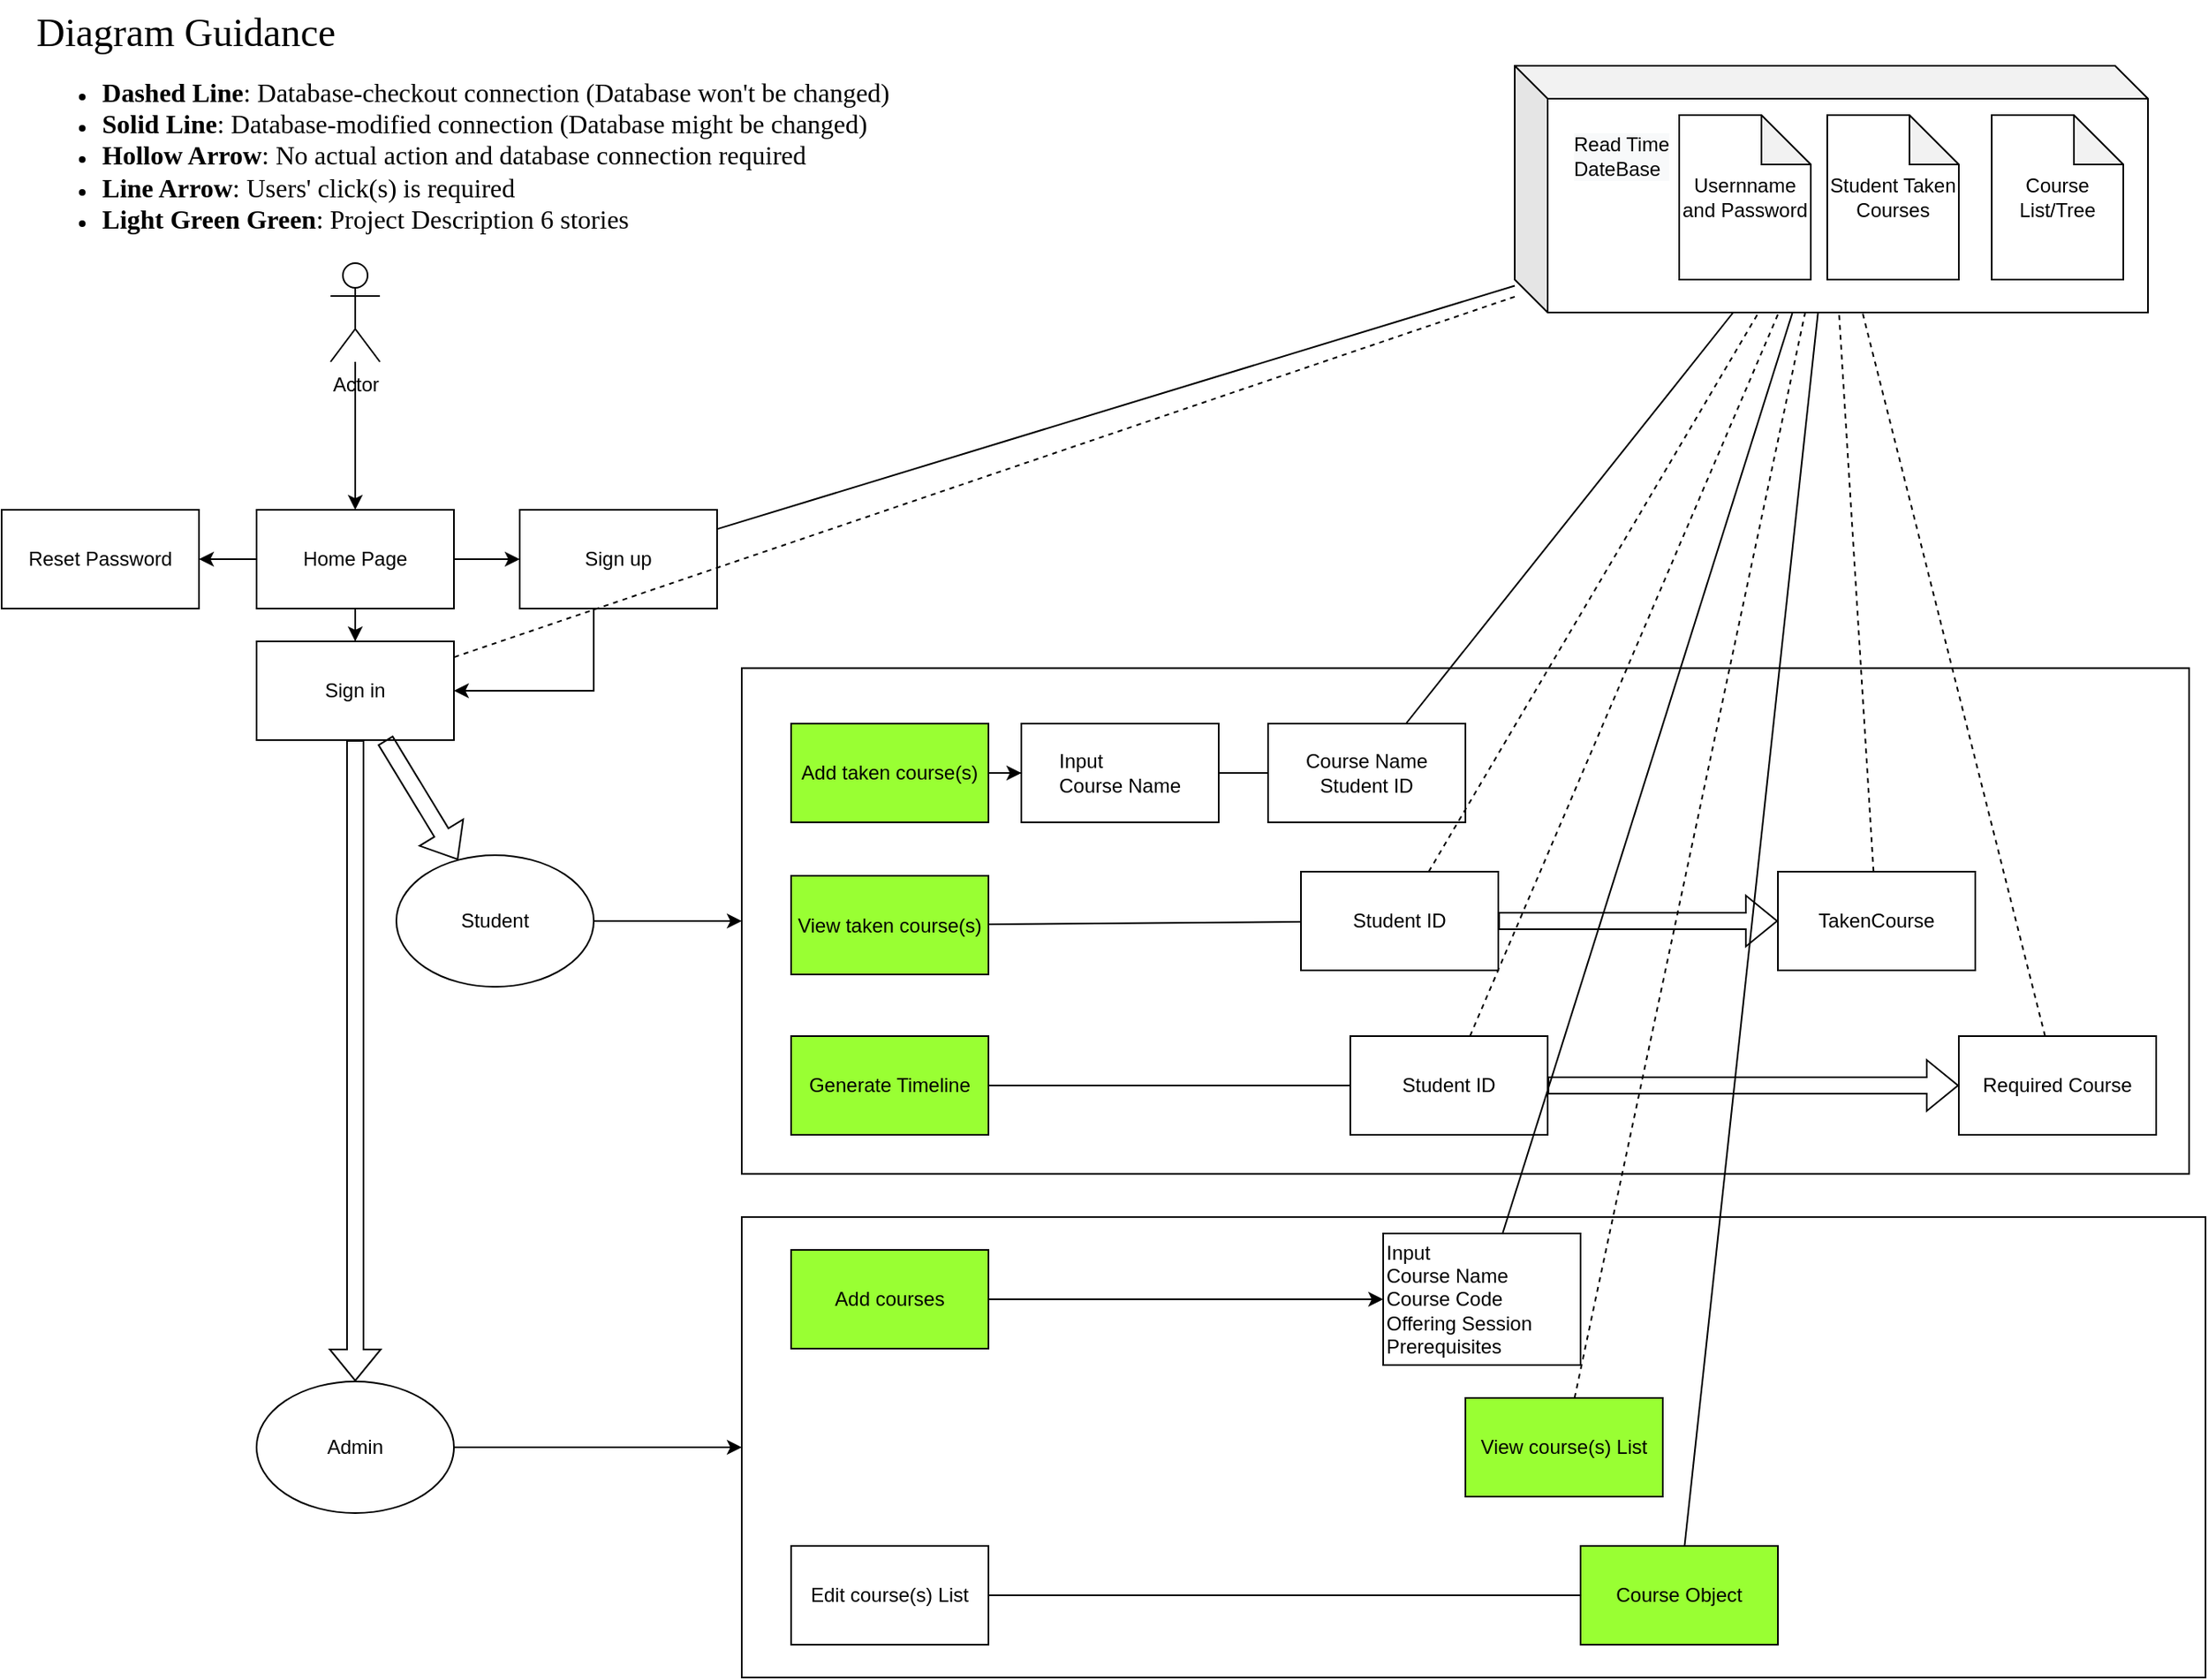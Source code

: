<mxfile version="20.5.3" type="device"><diagram id="sCv5cU3ZKi7b_9y-Nmot" name="Page-1"><mxGraphModel dx="2039" dy="1750" grid="1" gridSize="10" guides="1" tooltips="1" connect="1" arrows="1" fold="1" page="1" pageScale="1" pageWidth="850" pageHeight="1100" math="0" shadow="0"><root><mxCell id="0"/><mxCell id="1" parent="0"/><mxCell id="sTWa7W-FKjZrhdjODgbA-13" style="edgeStyle=orthogonalEdgeStyle;rounded=0;orthogonalLoop=1;jettySize=auto;html=1;entryX=0.5;entryY=0;entryDx=0;entryDy=0;" parent="1" source="sTWa7W-FKjZrhdjODgbA-7" target="sTWa7W-FKjZrhdjODgbA-12" edge="1"><mxGeometry relative="1" as="geometry"/></mxCell><mxCell id="sTWa7W-FKjZrhdjODgbA-7" value="Actor" style="shape=umlActor;verticalLabelPosition=bottom;verticalAlign=top;html=1;outlineConnect=0;" parent="1" vertex="1"><mxGeometry x="310" y="10" width="30" height="60" as="geometry"/></mxCell><mxCell id="sTWa7W-FKjZrhdjODgbA-18" style="edgeStyle=orthogonalEdgeStyle;rounded=0;orthogonalLoop=1;jettySize=auto;html=1;" parent="1" source="sTWa7W-FKjZrhdjODgbA-12" target="sTWa7W-FKjZrhdjODgbA-17" edge="1"><mxGeometry relative="1" as="geometry"/></mxCell><mxCell id="sTWa7W-FKjZrhdjODgbA-55" style="edgeStyle=orthogonalEdgeStyle;rounded=0;orthogonalLoop=1;jettySize=auto;html=1;" parent="1" source="sTWa7W-FKjZrhdjODgbA-12" target="sTWa7W-FKjZrhdjODgbA-19" edge="1"><mxGeometry relative="1" as="geometry"/></mxCell><mxCell id="sTWa7W-FKjZrhdjODgbA-77" style="edgeStyle=orthogonalEdgeStyle;rounded=0;orthogonalLoop=1;jettySize=auto;html=1;fontSize=12;" parent="1" source="sTWa7W-FKjZrhdjODgbA-12" target="sTWa7W-FKjZrhdjODgbA-76" edge="1"><mxGeometry relative="1" as="geometry"/></mxCell><mxCell id="sTWa7W-FKjZrhdjODgbA-12" value="Home Page" style="rounded=0;whiteSpace=wrap;html=1;" parent="1" vertex="1"><mxGeometry x="265" y="160" width="120" height="60" as="geometry"/></mxCell><mxCell id="sTWa7W-FKjZrhdjODgbA-50" style="edgeStyle=orthogonalEdgeStyle;rounded=0;orthogonalLoop=1;jettySize=auto;html=1;" parent="1" source="sTWa7W-FKjZrhdjODgbA-19" target="sTWa7W-FKjZrhdjODgbA-17" edge="1"><mxGeometry relative="1" as="geometry"><Array as="points"><mxPoint x="470" y="270"/></Array></mxGeometry></mxCell><mxCell id="sTWa7W-FKjZrhdjODgbA-17" value="Sign in" style="rounded=0;whiteSpace=wrap;html=1;" parent="1" vertex="1"><mxGeometry x="265" y="240" width="120" height="60" as="geometry"/></mxCell><mxCell id="sTWa7W-FKjZrhdjODgbA-19" value="Sign up" style="rounded=0;whiteSpace=wrap;html=1;" parent="1" vertex="1"><mxGeometry x="425" y="160" width="120" height="60" as="geometry"/></mxCell><mxCell id="sTWa7W-FKjZrhdjODgbA-34" style="edgeStyle=orthogonalEdgeStyle;rounded=0;orthogonalLoop=1;jettySize=auto;html=1;" parent="1" source="sTWa7W-FKjZrhdjODgbA-37" target="sTWa7W-FKjZrhdjODgbA-33" edge="1"><mxGeometry relative="1" as="geometry"><mxPoint x="470" y="410" as="sourcePoint"/></mxGeometry></mxCell><mxCell id="sTWa7W-FKjZrhdjODgbA-30" value="&lt;div style=&quot;text-align: justify;&quot;&gt;&lt;br&gt;&lt;/div&gt;" style="shape=cube;whiteSpace=wrap;html=1;boundedLbl=1;backgroundOutline=1;darkOpacity=0.05;darkOpacity2=0.1;" parent="1" vertex="1"><mxGeometry x="1030" y="-110" width="385" height="150" as="geometry"/></mxCell><mxCell id="sTWa7W-FKjZrhdjODgbA-33" value="" style="rounded=0;whiteSpace=wrap;html=1;" parent="1" vertex="1"><mxGeometry x="560" y="256.25" width="880" height="307.5" as="geometry"/></mxCell><mxCell id="sTWa7W-FKjZrhdjODgbA-37" value="Student" style="ellipse;whiteSpace=wrap;html=1;" parent="1" vertex="1"><mxGeometry x="350" y="370" width="120" height="80" as="geometry"/></mxCell><mxCell id="sTWa7W-FKjZrhdjODgbA-40" style="edgeStyle=orthogonalEdgeStyle;rounded=0;orthogonalLoop=1;jettySize=auto;html=1;" parent="1" source="sTWa7W-FKjZrhdjODgbA-38" target="sTWa7W-FKjZrhdjODgbA-41" edge="1"><mxGeometry relative="1" as="geometry"><mxPoint x="530" y="660" as="targetPoint"/></mxGeometry></mxCell><mxCell id="sTWa7W-FKjZrhdjODgbA-38" value="Admin&lt;br&gt;" style="ellipse;whiteSpace=wrap;html=1;" parent="1" vertex="1"><mxGeometry x="265" y="690" width="120" height="80" as="geometry"/></mxCell><mxCell id="sTWa7W-FKjZrhdjODgbA-41" value="" style="rounded=0;whiteSpace=wrap;html=1;" parent="1" vertex="1"><mxGeometry x="560" y="590" width="890" height="280" as="geometry"/></mxCell><mxCell id="sTWa7W-FKjZrhdjODgbA-64" style="edgeStyle=orthogonalEdgeStyle;rounded=0;orthogonalLoop=1;jettySize=auto;html=1;fontSize=12;" parent="1" source="sTWa7W-FKjZrhdjODgbA-48" target="sTWa7W-FKjZrhdjODgbA-63" edge="1"><mxGeometry relative="1" as="geometry"/></mxCell><mxCell id="sTWa7W-FKjZrhdjODgbA-48" value="Add taken course(s)" style="rounded=0;whiteSpace=wrap;html=1;fillColor=#99FF33;" parent="1" vertex="1"><mxGeometry x="590" y="290" width="120" height="60" as="geometry"/></mxCell><mxCell id="sTWa7W-FKjZrhdjODgbA-52" value="" style="endArrow=none;dashed=1;html=1;rounded=0;" parent="1" source="sTWa7W-FKjZrhdjODgbA-30" target="sTWa7W-FKjZrhdjODgbA-17" edge="1"><mxGeometry width="50" height="50" relative="1" as="geometry"><mxPoint x="-30" y="310" as="sourcePoint"/><mxPoint x="20" y="260" as="targetPoint"/></mxGeometry></mxCell><mxCell id="sTWa7W-FKjZrhdjODgbA-57" value="View taken course(s)" style="rounded=0;whiteSpace=wrap;html=1;fillColor=#99FF33;" parent="1" vertex="1"><mxGeometry x="590" y="382.5" width="120" height="60" as="geometry"/></mxCell><mxCell id="sTWa7W-FKjZrhdjODgbA-60" value="Generate Timeline" style="rounded=0;whiteSpace=wrap;html=1;fillColor=#99FF33;" parent="1" vertex="1"><mxGeometry x="590" y="480" width="120" height="60" as="geometry"/></mxCell><mxCell id="sTWa7W-FKjZrhdjODgbA-114" style="edgeStyle=orthogonalEdgeStyle;rounded=0;orthogonalLoop=1;jettySize=auto;html=1;fontSize=12;" parent="1" source="sTWa7W-FKjZrhdjODgbA-61" target="sTWa7W-FKjZrhdjODgbA-113" edge="1"><mxGeometry relative="1" as="geometry"/></mxCell><mxCell id="sTWa7W-FKjZrhdjODgbA-61" value="Add courses" style="rounded=0;whiteSpace=wrap;html=1;fillColor=#99FF33;" parent="1" vertex="1"><mxGeometry x="590" y="610" width="120" height="60" as="geometry"/></mxCell><mxCell id="sTWa7W-FKjZrhdjODgbA-63" value="&lt;div style=&quot;text-align: justify;&quot;&gt;&lt;span style=&quot;background-color: initial;&quot;&gt;Input&lt;/span&gt;&lt;/div&gt;&lt;div style=&quot;text-align: justify;&quot;&gt;&lt;span style=&quot;background-color: initial;&quot;&gt;Course Name&lt;/span&gt;&lt;/div&gt;" style="rounded=0;whiteSpace=wrap;html=1;" parent="1" vertex="1"><mxGeometry x="730" y="290" width="120" height="60" as="geometry"/></mxCell><mxCell id="sTWa7W-FKjZrhdjODgbA-76" value="Reset Password" style="rounded=0;whiteSpace=wrap;html=1;fontSize=12;" parent="1" vertex="1"><mxGeometry x="110" y="160" width="120" height="60" as="geometry"/></mxCell><mxCell id="sTWa7W-FKjZrhdjODgbA-80" value="Course Name&lt;br&gt;Student ID" style="rounded=0;whiteSpace=wrap;html=1;" parent="1" vertex="1"><mxGeometry x="880" y="290" width="120" height="60" as="geometry"/></mxCell><mxCell id="sTWa7W-FKjZrhdjODgbA-86" value="" style="endArrow=none;html=1;rounded=0;fontSize=12;" parent="1" source="sTWa7W-FKjZrhdjODgbA-19" target="sTWa7W-FKjZrhdjODgbA-30" edge="1"><mxGeometry width="50" height="50" relative="1" as="geometry"><mxPoint x="720" y="120" as="sourcePoint"/><mxPoint x="770" y="70" as="targetPoint"/></mxGeometry></mxCell><mxCell id="sTWa7W-FKjZrhdjODgbA-87" value="" style="endArrow=none;html=1;rounded=0;fontSize=12;" parent="1" source="sTWa7W-FKjZrhdjODgbA-63" target="sTWa7W-FKjZrhdjODgbA-80" edge="1"><mxGeometry width="50" height="50" relative="1" as="geometry"><mxPoint x="1180" y="460" as="sourcePoint"/><mxPoint x="1230" y="410" as="targetPoint"/></mxGeometry></mxCell><mxCell id="sTWa7W-FKjZrhdjODgbA-88" value="" style="endArrow=none;html=1;rounded=0;fontSize=12;" parent="1" source="sTWa7W-FKjZrhdjODgbA-80" target="sTWa7W-FKjZrhdjODgbA-30" edge="1"><mxGeometry width="50" height="50" relative="1" as="geometry"><mxPoint x="1210" y="310" as="sourcePoint"/><mxPoint x="1260" y="260" as="targetPoint"/></mxGeometry></mxCell><mxCell id="sTWa7W-FKjZrhdjODgbA-90" value="Student ID" style="rounded=0;whiteSpace=wrap;html=1;" parent="1" vertex="1"><mxGeometry x="900" y="380" width="120" height="60" as="geometry"/></mxCell><mxCell id="sTWa7W-FKjZrhdjODgbA-92" value="" style="endArrow=none;html=1;rounded=0;fontSize=12;" parent="1" source="sTWa7W-FKjZrhdjODgbA-57" target="sTWa7W-FKjZrhdjODgbA-90" edge="1"><mxGeometry width="50" height="50" relative="1" as="geometry"><mxPoint x="1210" y="580" as="sourcePoint"/><mxPoint x="1260" y="530" as="targetPoint"/></mxGeometry></mxCell><mxCell id="sTWa7W-FKjZrhdjODgbA-94" value="" style="endArrow=none;html=1;rounded=0;fontSize=12;" parent="1" source="sTWa7W-FKjZrhdjODgbA-60" target="sTWa7W-FKjZrhdjODgbA-106" edge="1"><mxGeometry width="50" height="50" relative="1" as="geometry"><mxPoint x="720" y="427.287" as="sourcePoint"/><mxPoint x="1070" y="455.213" as="targetPoint"/></mxGeometry></mxCell><mxCell id="sTWa7W-FKjZrhdjODgbA-98" value="" style="endArrow=none;dashed=1;html=1;rounded=0;fontSize=12;" parent="1" source="sTWa7W-FKjZrhdjODgbA-90" target="sTWa7W-FKjZrhdjODgbA-30" edge="1"><mxGeometry width="50" height="50" relative="1" as="geometry"><mxPoint x="1240" y="470" as="sourcePoint"/><mxPoint x="1290" y="420" as="targetPoint"/></mxGeometry></mxCell><mxCell id="sTWa7W-FKjZrhdjODgbA-101" value="Required Course" style="rounded=0;whiteSpace=wrap;html=1;fontSize=12;" parent="1" vertex="1"><mxGeometry x="1300" y="480" width="120" height="60" as="geometry"/></mxCell><mxCell id="sTWa7W-FKjZrhdjODgbA-103" value="TakenCourse" style="rounded=0;whiteSpace=wrap;html=1;fontSize=12;" parent="1" vertex="1"><mxGeometry x="1190" y="380" width="120" height="60" as="geometry"/></mxCell><mxCell id="sTWa7W-FKjZrhdjODgbA-104" value="" style="endArrow=none;dashed=1;html=1;rounded=0;fontSize=12;" parent="1" source="sTWa7W-FKjZrhdjODgbA-103" target="sTWa7W-FKjZrhdjODgbA-30" edge="1"><mxGeometry width="50" height="50" relative="1" as="geometry"><mxPoint x="1390" y="440" as="sourcePoint"/><mxPoint x="1440" y="390" as="targetPoint"/></mxGeometry></mxCell><mxCell id="sTWa7W-FKjZrhdjODgbA-105" value="" style="endArrow=none;dashed=1;html=1;rounded=0;fontSize=12;" parent="1" source="sTWa7W-FKjZrhdjODgbA-101" target="sTWa7W-FKjZrhdjODgbA-30" edge="1"><mxGeometry width="50" height="50" relative="1" as="geometry"><mxPoint x="1440" y="200" as="sourcePoint"/><mxPoint x="1490" y="150" as="targetPoint"/></mxGeometry></mxCell><mxCell id="sTWa7W-FKjZrhdjODgbA-106" value="Student ID" style="rounded=0;whiteSpace=wrap;html=1;" parent="1" vertex="1"><mxGeometry x="930" y="480" width="120" height="60" as="geometry"/></mxCell><mxCell id="sTWa7W-FKjZrhdjODgbA-108" value="" style="endArrow=none;dashed=1;html=1;rounded=0;fontSize=12;" parent="1" source="sTWa7W-FKjZrhdjODgbA-106" target="sTWa7W-FKjZrhdjODgbA-30" edge="1"><mxGeometry width="50" height="50" relative="1" as="geometry"><mxPoint x="1021.086" y="392.5" as="sourcePoint"/><mxPoint x="1261.814" y="50" as="targetPoint"/></mxGeometry></mxCell><mxCell id="sTWa7W-FKjZrhdjODgbA-110" value="" style="shape=flexArrow;endArrow=classic;html=1;rounded=0;fontSize=12;" parent="1" source="sTWa7W-FKjZrhdjODgbA-106" target="sTWa7W-FKjZrhdjODgbA-101" edge="1"><mxGeometry width="50" height="50" relative="1" as="geometry"><mxPoint x="1160" y="509.58" as="sourcePoint"/><mxPoint x="1360" y="509.58" as="targetPoint"/></mxGeometry></mxCell><mxCell id="sTWa7W-FKjZrhdjODgbA-113" value="Input &lt;br&gt;Course Name&lt;br&gt;Course Code&lt;br&gt;Offering Session&lt;br&gt;Prerequisites" style="rounded=0;whiteSpace=wrap;html=1;fontSize=12;align=left;" parent="1" vertex="1"><mxGeometry x="950" y="600" width="120" height="80" as="geometry"/></mxCell><mxCell id="sTWa7W-FKjZrhdjODgbA-115" value="" style="endArrow=none;html=1;rounded=0;fontSize=12;" parent="1" source="sTWa7W-FKjZrhdjODgbA-113" target="sTWa7W-FKjZrhdjODgbA-30" edge="1"><mxGeometry width="50" height="50" relative="1" as="geometry"><mxPoint x="140" y="690" as="sourcePoint"/><mxPoint x="190" y="640" as="targetPoint"/></mxGeometry></mxCell><mxCell id="sTWa7W-FKjZrhdjODgbA-118" value="View course(s) List&lt;br&gt;" style="rounded=0;whiteSpace=wrap;html=1;fillColor=#99FF33;" parent="1" vertex="1"><mxGeometry x="1000" y="700" width="120" height="60" as="geometry"/></mxCell><mxCell id="sTWa7W-FKjZrhdjODgbA-120" value="" style="endArrow=none;dashed=1;html=1;rounded=0;fontSize=12;" parent="1" source="sTWa7W-FKjZrhdjODgbA-118" target="sTWa7W-FKjZrhdjODgbA-30" edge="1"><mxGeometry width="50" height="50" relative="1" as="geometry"><mxPoint x="1021.086" y="392.5" as="sourcePoint"/><mxPoint x="1261.814" y="50" as="targetPoint"/></mxGeometry></mxCell><mxCell id="sTWa7W-FKjZrhdjODgbA-121" value="Edit course(s) List" style="rounded=0;whiteSpace=wrap;html=1;" parent="1" vertex="1"><mxGeometry x="590" y="790" width="120" height="60" as="geometry"/></mxCell><mxCell id="sTWa7W-FKjZrhdjODgbA-123" value="Course Object" style="rounded=0;whiteSpace=wrap;html=1;fillColor=#99FF33;" parent="1" vertex="1"><mxGeometry x="1070" y="790" width="120" height="60" as="geometry"/></mxCell><mxCell id="sTWa7W-FKjZrhdjODgbA-124" value="" style="endArrow=none;html=1;rounded=0;fontSize=12;" parent="1" source="sTWa7W-FKjZrhdjODgbA-121" target="sTWa7W-FKjZrhdjODgbA-123" edge="1"><mxGeometry width="50" height="50" relative="1" as="geometry"><mxPoint x="140" y="770" as="sourcePoint"/><mxPoint x="190" y="720" as="targetPoint"/></mxGeometry></mxCell><mxCell id="sTWa7W-FKjZrhdjODgbA-126" value="" style="endArrow=none;html=1;rounded=0;fontSize=12;" parent="1" source="sTWa7W-FKjZrhdjODgbA-123" target="sTWa7W-FKjZrhdjODgbA-30" edge="1"><mxGeometry width="50" height="50" relative="1" as="geometry"><mxPoint x="1220" y="780" as="sourcePoint"/><mxPoint x="1270" y="730" as="targetPoint"/></mxGeometry></mxCell><mxCell id="sTWa7W-FKjZrhdjODgbA-127" value="&lt;meta charset=&quot;utf-8&quot;&gt;&lt;div style=&quot;color: rgb(0, 0, 0); font-family: Helvetica; font-size: 12px; font-style: normal; font-variant-ligatures: normal; font-variant-caps: normal; font-weight: 400; letter-spacing: normal; orphans: 2; text-indent: 0px; text-transform: none; widows: 2; word-spacing: 0px; -webkit-text-stroke-width: 0px; background-color: rgb(248, 249, 250); text-decoration-thickness: initial; text-decoration-style: initial; text-decoration-color: initial; text-align: justify;&quot;&gt;&lt;span style=&quot;background-color: initial;&quot;&gt;Read Time&lt;/span&gt;&lt;/div&gt;&lt;div style=&quot;color: rgb(0, 0, 0); font-family: Helvetica; font-size: 12px; font-style: normal; font-variant-ligatures: normal; font-variant-caps: normal; font-weight: 400; letter-spacing: normal; orphans: 2; text-indent: 0px; text-transform: none; widows: 2; word-spacing: 0px; -webkit-text-stroke-width: 0px; background-color: rgb(248, 249, 250); text-decoration-thickness: initial; text-decoration-style: initial; text-decoration-color: initial; text-align: justify;&quot;&gt;&lt;span style=&quot;background-color: initial;&quot;&gt;DateBase&lt;/span&gt;&lt;/div&gt;" style="text;html=1;strokeColor=none;fillColor=none;align=center;verticalAlign=middle;whiteSpace=wrap;rounded=0;fontSize=12;" parent="1" vertex="1"><mxGeometry x="1060" y="-80" width="70" height="50" as="geometry"/></mxCell><mxCell id="sTWa7W-FKjZrhdjODgbA-128" value="Usernname and Password" style="shape=note;whiteSpace=wrap;html=1;backgroundOutline=1;darkOpacity=0.05;fontSize=12;fillColor=#FFFFFF;" parent="1" vertex="1"><mxGeometry x="1130" y="-80" width="80" height="100" as="geometry"/></mxCell><mxCell id="sTWa7W-FKjZrhdjODgbA-129" value="Student Taken Courses" style="shape=note;whiteSpace=wrap;html=1;backgroundOutline=1;darkOpacity=0.05;fontSize=12;fillColor=#FFFFFF;" parent="1" vertex="1"><mxGeometry x="1220" y="-80" width="80" height="100" as="geometry"/></mxCell><mxCell id="sTWa7W-FKjZrhdjODgbA-130" value="Course List/Tree" style="shape=note;whiteSpace=wrap;html=1;backgroundOutline=1;darkOpacity=0.05;fontSize=12;fillColor=#FFFFFF;" parent="1" vertex="1"><mxGeometry x="1320" y="-80" width="80" height="100" as="geometry"/></mxCell><mxCell id="sTWa7W-FKjZrhdjODgbA-133" value="" style="shape=flexArrow;endArrow=classic;html=1;rounded=0;fontSize=12;" parent="1" source="sTWa7W-FKjZrhdjODgbA-90" target="sTWa7W-FKjZrhdjODgbA-103" edge="1"><mxGeometry width="50" height="50" relative="1" as="geometry"><mxPoint x="1030" y="420.429" as="sourcePoint"/><mxPoint x="1260" y="422.071" as="targetPoint"/></mxGeometry></mxCell><mxCell id="sTWa7W-FKjZrhdjODgbA-134" value="" style="shape=flexArrow;endArrow=classic;html=1;rounded=0;fontSize=12;" parent="1" source="sTWa7W-FKjZrhdjODgbA-17" target="sTWa7W-FKjZrhdjODgbA-37" edge="1"><mxGeometry width="50" height="50" relative="1" as="geometry"><mxPoint x="120" y="520" as="sourcePoint"/><mxPoint x="410" y="500.643" as="targetPoint"/><Array as="points"/></mxGeometry></mxCell><mxCell id="sTWa7W-FKjZrhdjODgbA-135" value="" style="shape=flexArrow;endArrow=classic;html=1;rounded=0;fontSize=12;" parent="1" source="sTWa7W-FKjZrhdjODgbA-17" target="sTWa7W-FKjZrhdjODgbA-38" edge="1"><mxGeometry width="50" height="50" relative="1" as="geometry"><mxPoint x="290.004" y="290" as="sourcePoint"/><mxPoint x="334.278" y="362.922" as="targetPoint"/><Array as="points"/></mxGeometry></mxCell><mxCell id="sTWa7W-FKjZrhdjODgbA-136" value="&lt;div style=&quot;text-align: justify;&quot;&gt;&lt;span style=&quot;background-color: initial;&quot;&gt;&lt;font face=&quot;Times New Roman&quot; style=&quot;font-size: 24px;&quot;&gt;Diagram Guidance&lt;/font&gt;&lt;/span&gt;&lt;/div&gt;&lt;ul&gt;&lt;li style=&quot;text-align: justify;&quot;&gt;&lt;font face=&quot;Times New Roman&quot; size=&quot;3&quot;&gt;&lt;b&gt;Dashed Line&lt;/b&gt;: Database-checkout connection (Database won't be changed)&lt;/font&gt;&lt;/li&gt;&lt;li style=&quot;text-align: justify;&quot;&gt;&lt;font face=&quot;Times New Roman&quot; size=&quot;3&quot;&gt;&lt;b&gt;Solid Line&lt;/b&gt;: Database-modified connection (Database might be changed)&lt;/font&gt;&lt;/li&gt;&lt;li style=&quot;text-align: justify;&quot;&gt;&lt;font face=&quot;Times New Roman&quot; size=&quot;3&quot;&gt;&lt;b&gt;Hollow Arrow&lt;/b&gt;: No actual action and database connection required&lt;/font&gt;&lt;/li&gt;&lt;li style=&quot;text-align: justify;&quot;&gt;&lt;font face=&quot;Times New Roman&quot; size=&quot;3&quot;&gt;&lt;b&gt;Line Arrow&lt;/b&gt;: Users' click(s) is required&lt;/font&gt;&lt;/li&gt;&lt;li style=&quot;text-align: justify;&quot;&gt;&lt;font face=&quot;Times New Roman&quot; size=&quot;3&quot;&gt;&lt;b&gt;Light Green Green&lt;/b&gt;: Project Description 6 stories&lt;/font&gt;&lt;/li&gt;&lt;/ul&gt;" style="text;html=1;align=center;verticalAlign=middle;resizable=0;points=[];autosize=1;strokeColor=none;fillColor=none;fontSize=12;" parent="1" vertex="1"><mxGeometry x="120" y="-150" width="540" height="160" as="geometry"/></mxCell></root></mxGraphModel></diagram></mxfile>